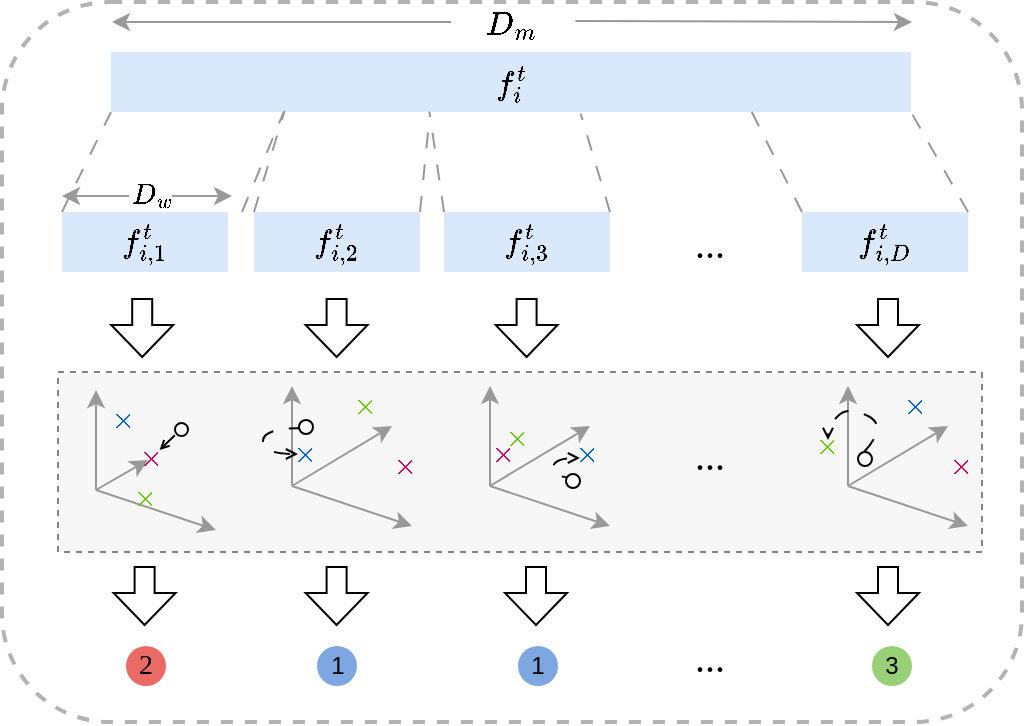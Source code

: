 <mxfile version="26.0.14">
  <diagram name="第 1 页" id="QJdAw4eCsFXrdTgtcEzi">
    <mxGraphModel dx="1423" dy="743" grid="1" gridSize="10" guides="1" tooltips="1" connect="1" arrows="1" fold="1" page="1" pageScale="1" pageWidth="827" pageHeight="1169" math="1" shadow="0">
      <root>
        <mxCell id="0" />
        <mxCell id="1" parent="0" />
        <mxCell id="fbFfoVUqZsGmRxwtsNzw-73" value="" style="rounded=1;whiteSpace=wrap;html=1;dashed=1;strokeWidth=2;strokeColor=#B3B3B3;" vertex="1" parent="1">
          <mxGeometry x="130" y="45" width="510" height="360" as="geometry" />
        </mxCell>
        <mxCell id="fbFfoVUqZsGmRxwtsNzw-76" value="" style="rounded=0;whiteSpace=wrap;html=1;fillColor=#f5f5f5;fontColor=#333333;strokeColor=#666666;dashed=1;opacity=80;" vertex="1" parent="1">
          <mxGeometry x="158" y="230" width="462" height="90" as="geometry" />
        </mxCell>
        <mxCell id="fbFfoVUqZsGmRxwtsNzw-1" value="&lt;font face=&quot;Times New Roman&quot;&gt;&lt;span style=&quot;font-size: 16px;&quot;&gt;$$f_{i}^{t}$$&lt;/span&gt;&lt;/font&gt;" style="rounded=0;whiteSpace=wrap;html=1;fillColor=#dae8fc;strokeColor=none;" vertex="1" parent="1">
          <mxGeometry x="184.5" y="70" width="400" height="30" as="geometry" />
        </mxCell>
        <mxCell id="fbFfoVUqZsGmRxwtsNzw-3" value="" style="endArrow=classic;html=1;rounded=0;exitX=0;exitY=0.5;exitDx=0;exitDy=0;strokeColor=#999999;align=center;verticalAlign=middle;fontFamily=Helvetica;fontSize=11;fontColor=default;labelBackgroundColor=default;" edge="1" parent="1" source="fbFfoVUqZsGmRxwtsNzw-4">
          <mxGeometry width="50" height="50" relative="1" as="geometry">
            <mxPoint x="278" y="150" as="sourcePoint" />
            <mxPoint x="185" y="55" as="targetPoint" />
          </mxGeometry>
        </mxCell>
        <mxCell id="fbFfoVUqZsGmRxwtsNzw-4" value="&lt;font style=&quot;font-size: 16px;&quot; face=&quot;Times New Roman&quot;&gt;$$D_m$$&lt;/font&gt;" style="text;strokeColor=none;align=center;fillColor=none;html=1;verticalAlign=middle;whiteSpace=wrap;rounded=0;" vertex="1" parent="1">
          <mxGeometry x="354.5" y="45" width="60" height="20" as="geometry" />
        </mxCell>
        <mxCell id="fbFfoVUqZsGmRxwtsNzw-5" value="" style="endArrow=classic;html=1;rounded=0;exitX=1.036;exitY=0.476;exitDx=0;exitDy=0;exitPerimeter=0;strokeColor=#999999;align=center;verticalAlign=middle;fontFamily=Helvetica;fontSize=11;fontColor=default;labelBackgroundColor=default;" edge="1" parent="1" source="fbFfoVUqZsGmRxwtsNzw-4">
          <mxGeometry width="50" height="50" relative="1" as="geometry">
            <mxPoint x="365" y="65" as="sourcePoint" />
            <mxPoint x="585" y="55" as="targetPoint" />
          </mxGeometry>
        </mxCell>
        <mxCell id="fbFfoVUqZsGmRxwtsNzw-6" value="&lt;b&gt;&lt;font style=&quot;font-size: 16px;&quot; face=&quot;Times New Roman&quot;&gt;$$f_{i,1}^{t}$$&lt;/font&gt;&lt;/b&gt;" style="rounded=0;whiteSpace=wrap;html=1;strokeColor=none;fillColor=#dae8fc;" vertex="1" parent="1">
          <mxGeometry x="160" y="150" width="83" height="30" as="geometry" />
        </mxCell>
        <mxCell id="fbFfoVUqZsGmRxwtsNzw-7" value="&lt;b&gt;&lt;font style=&quot;font-size: 16px;&quot; face=&quot;Times New Roman&quot;&gt;$$f_{i,2}^{t}$$&lt;/font&gt;&lt;/b&gt;" style="rounded=0;whiteSpace=wrap;html=1;fillColor=#dae8fc;strokeColor=none;" vertex="1" parent="1">
          <mxGeometry x="256" y="150" width="83" height="30" as="geometry" />
        </mxCell>
        <mxCell id="fbFfoVUqZsGmRxwtsNzw-8" value="&lt;b&gt;&lt;font style=&quot;font-size: 16px;&quot; face=&quot;Times New Roman&quot;&gt;$$f_{i,D}^{t}$$&lt;/font&gt;&lt;/b&gt;" style="rounded=0;whiteSpace=wrap;html=1;fillColor=#dae8fc;strokeColor=none;" vertex="1" parent="1">
          <mxGeometry x="530" y="150" width="83" height="30" as="geometry" />
        </mxCell>
        <mxCell id="fbFfoVUqZsGmRxwtsNzw-9" value="" style="endArrow=none;html=1;rounded=0;exitX=0;exitY=0;exitDx=0;exitDy=0;entryX=0;entryY=1;entryDx=0;entryDy=0;dashed=1;dashPattern=8 8;strokeColor=#999999;align=center;verticalAlign=middle;fontFamily=Helvetica;fontSize=11;fontColor=default;labelBackgroundColor=default;startFill=0;" edge="1" parent="1" source="fbFfoVUqZsGmRxwtsNzw-6" target="fbFfoVUqZsGmRxwtsNzw-1">
          <mxGeometry width="50" height="50" relative="1" as="geometry">
            <mxPoint x="297" y="170" as="sourcePoint" />
            <mxPoint x="187" y="120" as="targetPoint" />
          </mxGeometry>
        </mxCell>
        <mxCell id="fbFfoVUqZsGmRxwtsNzw-10" value="" style="endArrow=none;html=1;rounded=0;exitX=0;exitY=0;exitDx=0;exitDy=0;entryX=0.216;entryY=0.996;entryDx=0;entryDy=0;dashed=1;dashPattern=8 8;strokeColor=#999999;align=center;verticalAlign=middle;fontFamily=Helvetica;fontSize=11;fontColor=default;labelBackgroundColor=default;startFill=0;entryPerimeter=0;" edge="1" parent="1" target="fbFfoVUqZsGmRxwtsNzw-1">
          <mxGeometry width="50" height="50" relative="1" as="geometry">
            <mxPoint x="250" y="150" as="sourcePoint" />
            <mxPoint x="267" y="110" as="targetPoint" />
          </mxGeometry>
        </mxCell>
        <mxCell id="fbFfoVUqZsGmRxwtsNzw-11" value="" style="endArrow=none;html=1;rounded=0;exitX=0;exitY=0;exitDx=0;exitDy=0;dashed=1;dashPattern=8 8;strokeColor=#999999;align=center;verticalAlign=middle;fontFamily=Helvetica;fontSize=11;fontColor=default;labelBackgroundColor=default;startFill=0;entryX=0.217;entryY=0.978;entryDx=0;entryDy=0;entryPerimeter=0;" edge="1" parent="1" source="fbFfoVUqZsGmRxwtsNzw-7" target="fbFfoVUqZsGmRxwtsNzw-1">
          <mxGeometry width="50" height="50" relative="1" as="geometry">
            <mxPoint x="260" y="160" as="sourcePoint" />
            <mxPoint x="267" y="110" as="targetPoint" />
          </mxGeometry>
        </mxCell>
        <mxCell id="fbFfoVUqZsGmRxwtsNzw-12" value="" style="endArrow=none;html=1;rounded=0;exitX=1;exitY=0;exitDx=0;exitDy=0;dashed=1;dashPattern=8 8;strokeColor=#999999;align=center;verticalAlign=middle;fontFamily=Helvetica;fontSize=11;fontColor=default;labelBackgroundColor=default;startFill=0;" edge="1" parent="1" source="fbFfoVUqZsGmRxwtsNzw-7">
          <mxGeometry width="50" height="50" relative="1" as="geometry">
            <mxPoint x="369" y="150" as="sourcePoint" />
            <mxPoint x="343" y="110" as="targetPoint" />
          </mxGeometry>
        </mxCell>
        <mxCell id="fbFfoVUqZsGmRxwtsNzw-13" value="&lt;font style=&quot;font-size: 20px;&quot; face=&quot;Times New Roman&quot;&gt;...&lt;/font&gt;" style="text;strokeColor=none;align=center;fillColor=none;html=1;verticalAlign=middle;whiteSpace=wrap;rounded=0;" vertex="1" parent="1">
          <mxGeometry x="454" y="150" width="60" height="30" as="geometry" />
        </mxCell>
        <mxCell id="fbFfoVUqZsGmRxwtsNzw-14" value="" style="endArrow=none;html=1;rounded=0;exitX=0;exitY=0;exitDx=0;exitDy=0;dashed=1;dashPattern=8 8;entryX=0.801;entryY=1;entryDx=0;entryDy=0;entryPerimeter=0;strokeColor=#999999;align=center;verticalAlign=middle;fontFamily=Helvetica;fontSize=11;fontColor=default;labelBackgroundColor=default;startFill=0;" edge="1" parent="1" source="fbFfoVUqZsGmRxwtsNzw-8" target="fbFfoVUqZsGmRxwtsNzw-1">
          <mxGeometry width="50" height="50" relative="1" as="geometry">
            <mxPoint x="356" y="160" as="sourcePoint" />
            <mxPoint x="353" y="120" as="targetPoint" />
          </mxGeometry>
        </mxCell>
        <mxCell id="fbFfoVUqZsGmRxwtsNzw-15" value="" style="endArrow=none;html=1;rounded=0;exitX=1;exitY=0;exitDx=0;exitDy=0;dashed=1;dashPattern=8 8;entryX=1;entryY=1;entryDx=0;entryDy=0;strokeColor=#999999;align=center;verticalAlign=middle;fontFamily=Helvetica;fontSize=11;fontColor=default;labelBackgroundColor=default;startFill=0;" edge="1" parent="1" source="fbFfoVUqZsGmRxwtsNzw-8" target="fbFfoVUqZsGmRxwtsNzw-1">
          <mxGeometry width="50" height="50" relative="1" as="geometry">
            <mxPoint x="547" y="160" as="sourcePoint" />
            <mxPoint x="538" y="121" as="targetPoint" />
          </mxGeometry>
        </mxCell>
        <mxCell id="fbFfoVUqZsGmRxwtsNzw-16" value="&lt;b&gt;&lt;font style=&quot;font-size: 16px;&quot; face=&quot;Times New Roman&quot;&gt;$$f_{i,3}^{t}$$&lt;/font&gt;&lt;/b&gt;" style="rounded=0;whiteSpace=wrap;html=1;strokeColor=none;fillColor=#dae8fc;" vertex="1" parent="1">
          <mxGeometry x="351" y="150" width="83" height="30" as="geometry" />
        </mxCell>
        <mxCell id="fbFfoVUqZsGmRxwtsNzw-17" value="" style="endArrow=none;html=1;rounded=0;exitX=0;exitY=0;exitDx=0;exitDy=0;dashed=1;dashPattern=8 8;entryX=0.398;entryY=0.993;entryDx=0;entryDy=0;entryPerimeter=0;strokeColor=#999999;align=center;verticalAlign=middle;fontFamily=Helvetica;fontSize=11;fontColor=default;labelBackgroundColor=default;startFill=0;" edge="1" parent="1" source="fbFfoVUqZsGmRxwtsNzw-16" target="fbFfoVUqZsGmRxwtsNzw-1">
          <mxGeometry width="50" height="50" relative="1" as="geometry">
            <mxPoint x="356" y="160" as="sourcePoint" />
            <mxPoint x="353" y="120" as="targetPoint" />
          </mxGeometry>
        </mxCell>
        <mxCell id="fbFfoVUqZsGmRxwtsNzw-18" value="" style="endArrow=none;html=1;rounded=0;exitX=1;exitY=0;exitDx=0;exitDy=0;dashed=1;dashPattern=8 8;entryX=0.587;entryY=1.024;entryDx=0;entryDy=0;entryPerimeter=0;strokeColor=#999999;align=center;verticalAlign=middle;fontFamily=Helvetica;fontSize=11;fontColor=default;labelBackgroundColor=default;startFill=0;" edge="1" parent="1" source="fbFfoVUqZsGmRxwtsNzw-16" target="fbFfoVUqZsGmRxwtsNzw-1">
          <mxGeometry width="50" height="50" relative="1" as="geometry">
            <mxPoint x="441" y="150" as="sourcePoint" />
            <mxPoint x="427" y="110" as="targetPoint" />
          </mxGeometry>
        </mxCell>
        <mxCell id="fbFfoVUqZsGmRxwtsNzw-28" value="&lt;font style=&quot;font-size: 14px;&quot; face=&quot;Times New Roman&quot;&gt;2&lt;/font&gt;" style="ellipse;whiteSpace=wrap;html=1;aspect=fixed;fillColor=#EA6B66;strokeColor=none;" vertex="1" parent="1">
          <mxGeometry x="192" y="367" width="20" height="20" as="geometry" />
        </mxCell>
        <mxCell id="fbFfoVUqZsGmRxwtsNzw-30" value="1" style="ellipse;whiteSpace=wrap;html=1;aspect=fixed;align=center;verticalAlign=middle;fontFamily=Helvetica;fontSize=12;fontColor=default;fillColor=#7EA6E0;strokeColor=none;" vertex="1" parent="1">
          <mxGeometry x="287.5" y="367" width="20" height="20" as="geometry" />
        </mxCell>
        <mxCell id="fbFfoVUqZsGmRxwtsNzw-31" value="1" style="ellipse;whiteSpace=wrap;html=1;aspect=fixed;align=center;verticalAlign=middle;fontFamily=Helvetica;fontSize=12;fontColor=default;fillColor=#7EA6E0;strokeColor=none;" vertex="1" parent="1">
          <mxGeometry x="388" y="367" width="20" height="20" as="geometry" />
        </mxCell>
        <mxCell id="fbFfoVUqZsGmRxwtsNzw-32" value="3" style="ellipse;whiteSpace=wrap;html=1;aspect=fixed;align=center;verticalAlign=middle;fontFamily=Helvetica;fontSize=12;fontColor=default;fillColor=#97D077;strokeColor=none;" vertex="1" parent="1">
          <mxGeometry x="565" y="367" width="20" height="20" as="geometry" />
        </mxCell>
        <mxCell id="fbFfoVUqZsGmRxwtsNzw-35" value="&lt;font style=&quot;font-size: 20px;&quot; face=&quot;Times New Roman&quot;&gt;...&lt;/font&gt;" style="text;strokeColor=none;align=center;fillColor=none;html=1;verticalAlign=middle;whiteSpace=wrap;rounded=0;" vertex="1" parent="1">
          <mxGeometry x="454" y="255.5" width="60" height="30" as="geometry" />
        </mxCell>
        <mxCell id="fbFfoVUqZsGmRxwtsNzw-36" value="&lt;font style=&quot;font-size: 20px;&quot; face=&quot;Times New Roman&quot;&gt;...&lt;/font&gt;" style="text;strokeColor=none;align=center;fillColor=none;html=1;verticalAlign=middle;whiteSpace=wrap;rounded=0;" vertex="1" parent="1">
          <mxGeometry x="454" y="357" width="60" height="30" as="geometry" />
        </mxCell>
        <mxCell id="fbFfoVUqZsGmRxwtsNzw-37" value="" style="shape=flexArrow;endArrow=classic;html=1;rounded=0;endSize=5;startSize=4;" edge="1" parent="1">
          <mxGeometry width="50" height="50" relative="1" as="geometry">
            <mxPoint x="201.3" y="327" as="sourcePoint" />
            <mxPoint x="201.3" y="357" as="targetPoint" />
          </mxGeometry>
        </mxCell>
        <mxCell id="fbFfoVUqZsGmRxwtsNzw-38" value="" style="shape=flexArrow;endArrow=classic;html=1;rounded=0;endSize=5;startSize=4;" edge="1" parent="1">
          <mxGeometry width="50" height="50" relative="1" as="geometry">
            <mxPoint x="297.3" y="327" as="sourcePoint" />
            <mxPoint x="297.3" y="357" as="targetPoint" />
          </mxGeometry>
        </mxCell>
        <mxCell id="fbFfoVUqZsGmRxwtsNzw-39" value="" style="shape=flexArrow;endArrow=classic;html=1;rounded=0;endSize=5;startSize=4;" edge="1" parent="1">
          <mxGeometry width="50" height="50" relative="1" as="geometry">
            <mxPoint x="397" y="327" as="sourcePoint" />
            <mxPoint x="397" y="357" as="targetPoint" />
          </mxGeometry>
        </mxCell>
        <mxCell id="fbFfoVUqZsGmRxwtsNzw-40" value="" style="shape=flexArrow;endArrow=classic;html=1;rounded=0;endSize=5;startSize=4;" edge="1" parent="1">
          <mxGeometry width="50" height="50" relative="1" as="geometry">
            <mxPoint x="573" y="327" as="sourcePoint" />
            <mxPoint x="573" y="357" as="targetPoint" />
          </mxGeometry>
        </mxCell>
        <mxCell id="fbFfoVUqZsGmRxwtsNzw-41" value="" style="shape=flexArrow;endArrow=classic;html=1;rounded=0;endSize=5;startSize=4;" edge="1" parent="1">
          <mxGeometry width="50" height="50" relative="1" as="geometry">
            <mxPoint x="200.1" y="193" as="sourcePoint" />
            <mxPoint x="200.1" y="223" as="targetPoint" />
          </mxGeometry>
        </mxCell>
        <mxCell id="fbFfoVUqZsGmRxwtsNzw-42" value="" style="shape=flexArrow;endArrow=classic;html=1;rounded=0;endSize=5;startSize=4;" edge="1" parent="1">
          <mxGeometry width="50" height="50" relative="1" as="geometry">
            <mxPoint x="297.3" y="193" as="sourcePoint" />
            <mxPoint x="297.3" y="223" as="targetPoint" />
          </mxGeometry>
        </mxCell>
        <mxCell id="fbFfoVUqZsGmRxwtsNzw-43" value="" style="shape=flexArrow;endArrow=classic;html=1;rounded=0;endSize=5;startSize=4;" edge="1" parent="1">
          <mxGeometry width="50" height="50" relative="1" as="geometry">
            <mxPoint x="392.3" y="193" as="sourcePoint" />
            <mxPoint x="392.3" y="223" as="targetPoint" />
          </mxGeometry>
        </mxCell>
        <mxCell id="fbFfoVUqZsGmRxwtsNzw-44" value="" style="shape=flexArrow;endArrow=classic;html=1;rounded=0;endSize=5;startSize=4;" edge="1" parent="1">
          <mxGeometry width="50" height="50" relative="1" as="geometry">
            <mxPoint x="573" y="193" as="sourcePoint" />
            <mxPoint x="573" y="223" as="targetPoint" />
          </mxGeometry>
        </mxCell>
        <mxCell id="fbFfoVUqZsGmRxwtsNzw-45" value="" style="endArrow=classic;html=1;rounded=0;strokeColor=#999999;" edge="1" parent="1">
          <mxGeometry width="50" height="50" relative="1" as="geometry">
            <mxPoint x="177" y="289" as="sourcePoint" />
            <mxPoint x="177" y="239" as="targetPoint" />
          </mxGeometry>
        </mxCell>
        <mxCell id="fbFfoVUqZsGmRxwtsNzw-46" value="" style="endArrow=classic;html=1;rounded=0;strokeColor=#999999;align=center;verticalAlign=middle;fontFamily=Helvetica;fontSize=11;fontColor=default;labelBackgroundColor=default;" edge="1" parent="1">
          <mxGeometry width="50" height="50" relative="1" as="geometry">
            <mxPoint x="177" y="289" as="sourcePoint" />
            <mxPoint x="237" y="309" as="targetPoint" />
          </mxGeometry>
        </mxCell>
        <mxCell id="fbFfoVUqZsGmRxwtsNzw-47" value="" style="endArrow=classic;html=1;rounded=0;strokeColor=#999999;align=center;verticalAlign=middle;fontFamily=Helvetica;fontSize=11;fontColor=default;labelBackgroundColor=default;" edge="1" parent="1">
          <mxGeometry width="50" height="50" relative="1" as="geometry">
            <mxPoint x="177" y="289" as="sourcePoint" />
            <mxPoint x="203" y="274" as="targetPoint" />
          </mxGeometry>
        </mxCell>
        <mxCell id="fbFfoVUqZsGmRxwtsNzw-48" value="&lt;font style=&quot;color: rgb(0, 102, 204);&quot; face=&quot;Times New Roman&quot;&gt;&lt;span style=&quot;font-size: 14px;&quot;&gt;&lt;b style=&quot;&quot;&gt;$$\times$$&lt;/b&gt;&lt;/span&gt;&lt;/font&gt;" style="text;strokeColor=none;align=center;fillColor=none;html=1;verticalAlign=middle;whiteSpace=wrap;rounded=0;strokeWidth=6;" vertex="1" parent="1">
          <mxGeometry x="180.5" y="244" width="20" height="20" as="geometry" />
        </mxCell>
        <mxCell id="fbFfoVUqZsGmRxwtsNzw-49" value="&lt;font style=&quot;color: rgb(204, 0, 102);&quot; face=&quot;Times New Roman&quot;&gt;&lt;span style=&quot;font-size: 14px;&quot;&gt;$$\times$$&lt;/span&gt;&lt;/font&gt;" style="text;strokeColor=none;align=center;fillColor=none;html=1;verticalAlign=middle;whiteSpace=wrap;rounded=0;" vertex="1" parent="1">
          <mxGeometry x="195" y="263" width="20" height="20" as="geometry" />
        </mxCell>
        <mxCell id="fbFfoVUqZsGmRxwtsNzw-50" style="rounded=0;orthogonalLoop=1;jettySize=auto;html=1;exitX=1.072;exitY=-0.07;exitDx=0;exitDy=0;endArrow=open;endFill=0;startSize=9;endSize=3;exitPerimeter=0;" edge="1" parent="1" source="fbFfoVUqZsGmRxwtsNzw-49">
          <mxGeometry relative="1" as="geometry">
            <mxPoint x="221.952" y="255.548" as="sourcePoint" />
            <mxPoint x="208.787" y="269" as="targetPoint" />
          </mxGeometry>
        </mxCell>
        <mxCell id="fbFfoVUqZsGmRxwtsNzw-51" value="" style="ellipse;whiteSpace=wrap;html=1;aspect=fixed;strokeWidth=1;" vertex="1" parent="1">
          <mxGeometry x="216.5" y="255.5" width="6.5" height="6.5" as="geometry" />
        </mxCell>
        <mxCell id="fbFfoVUqZsGmRxwtsNzw-52" value="&lt;font style=&quot;color: rgb(102, 204, 0);&quot; face=&quot;Times New Roman&quot;&gt;&lt;span style=&quot;font-size: 14px;&quot;&gt;$$\times$$&lt;/span&gt;&lt;/font&gt;" style="text;strokeColor=none;align=center;fillColor=none;html=1;verticalAlign=middle;whiteSpace=wrap;rounded=0;" vertex="1" parent="1">
          <mxGeometry x="192" y="283" width="20" height="20" as="geometry" />
        </mxCell>
        <mxCell id="fbFfoVUqZsGmRxwtsNzw-53" value="" style="endArrow=classic;html=1;rounded=0;strokeColor=#999999;align=center;verticalAlign=middle;fontFamily=Helvetica;fontSize=11;fontColor=default;labelBackgroundColor=default;" edge="1" parent="1">
          <mxGeometry width="50" height="50" relative="1" as="geometry">
            <mxPoint x="275" y="287" as="sourcePoint" />
            <mxPoint x="275" y="237" as="targetPoint" />
          </mxGeometry>
        </mxCell>
        <mxCell id="fbFfoVUqZsGmRxwtsNzw-54" value="" style="endArrow=classic;html=1;rounded=0;strokeColor=#999999;align=center;verticalAlign=middle;fontFamily=Helvetica;fontSize=11;fontColor=default;labelBackgroundColor=default;" edge="1" parent="1">
          <mxGeometry width="50" height="50" relative="1" as="geometry">
            <mxPoint x="275" y="287" as="sourcePoint" />
            <mxPoint x="335" y="307" as="targetPoint" />
          </mxGeometry>
        </mxCell>
        <mxCell id="fbFfoVUqZsGmRxwtsNzw-55" value="" style="endArrow=classic;html=1;rounded=0;strokeColor=#999999;align=center;verticalAlign=middle;fontFamily=Helvetica;fontSize=11;fontColor=default;labelBackgroundColor=default;" edge="1" parent="1">
          <mxGeometry width="50" height="50" relative="1" as="geometry">
            <mxPoint x="275" y="287" as="sourcePoint" />
            <mxPoint x="325" y="257" as="targetPoint" />
          </mxGeometry>
        </mxCell>
        <mxCell id="fbFfoVUqZsGmRxwtsNzw-56" value="&lt;font style=&quot;color: rgb(0, 102, 204);&quot; face=&quot;Times New Roman&quot;&gt;&lt;span style=&quot;font-size: 14px;&quot;&gt;$$\times$$&lt;/span&gt;&lt;/font&gt;" style="text;strokeColor=none;align=center;fillColor=none;html=1;verticalAlign=middle;whiteSpace=wrap;rounded=0;" vertex="1" parent="1">
          <mxGeometry x="272" y="261" width="20" height="20" as="geometry" />
        </mxCell>
        <mxCell id="fbFfoVUqZsGmRxwtsNzw-57" value="&lt;font style=&quot;color: rgb(204, 0, 102);&quot; face=&quot;Times New Roman&quot;&gt;&lt;span style=&quot;font-size: 14px;&quot;&gt;$$\times$$&lt;/span&gt;&lt;/font&gt;" style="text;strokeColor=none;align=center;fillColor=none;html=1;verticalAlign=middle;whiteSpace=wrap;rounded=0;" vertex="1" parent="1">
          <mxGeometry x="322" y="267" width="20" height="20" as="geometry" />
        </mxCell>
        <mxCell id="fbFfoVUqZsGmRxwtsNzw-58" style="edgeStyle=orthogonalEdgeStyle;rounded=0;orthogonalLoop=1;jettySize=auto;html=1;curved=1;endArrow=open;endFill=0;endSize=4;dashed=1;dashPattern=8 8;" edge="1" parent="1">
          <mxGeometry relative="1" as="geometry">
            <mxPoint x="281.5" y="258" as="sourcePoint" />
            <mxPoint x="278" y="271.0" as="targetPoint" />
            <Array as="points">
              <mxPoint x="260.5" y="258" />
              <mxPoint x="260.5" y="271" />
            </Array>
          </mxGeometry>
        </mxCell>
        <mxCell id="fbFfoVUqZsGmRxwtsNzw-59" value="" style="ellipse;whiteSpace=wrap;html=1;aspect=fixed;strokeWidth=1;" vertex="1" parent="1">
          <mxGeometry x="278.5" y="254" width="7" height="7" as="geometry" />
        </mxCell>
        <mxCell id="fbFfoVUqZsGmRxwtsNzw-60" value="&lt;font style=&quot;color: rgb(102, 204, 0);&quot; face=&quot;Times New Roman&quot;&gt;&lt;span style=&quot;font-size: 14px;&quot;&gt;$$\times$$&lt;/span&gt;&lt;/font&gt;" style="text;strokeColor=none;align=center;fillColor=none;html=1;verticalAlign=middle;whiteSpace=wrap;rounded=0;" vertex="1" parent="1">
          <mxGeometry x="302" y="237" width="20" height="20" as="geometry" />
        </mxCell>
        <mxCell id="fbFfoVUqZsGmRxwtsNzw-61" value="" style="endArrow=classic;html=1;rounded=0;strokeColor=#999999;align=center;verticalAlign=middle;fontFamily=Helvetica;fontSize=11;fontColor=default;labelBackgroundColor=default;" edge="1" parent="1">
          <mxGeometry width="50" height="50" relative="1" as="geometry">
            <mxPoint x="374" y="287" as="sourcePoint" />
            <mxPoint x="374" y="237" as="targetPoint" />
          </mxGeometry>
        </mxCell>
        <mxCell id="fbFfoVUqZsGmRxwtsNzw-62" value="" style="endArrow=classic;html=1;rounded=0;strokeColor=#999999;align=center;verticalAlign=middle;fontFamily=Helvetica;fontSize=11;fontColor=default;labelBackgroundColor=default;" edge="1" parent="1">
          <mxGeometry width="50" height="50" relative="1" as="geometry">
            <mxPoint x="374" y="287" as="sourcePoint" />
            <mxPoint x="434" y="307" as="targetPoint" />
          </mxGeometry>
        </mxCell>
        <mxCell id="fbFfoVUqZsGmRxwtsNzw-63" value="" style="endArrow=classic;html=1;rounded=0;strokeColor=#999999;align=center;verticalAlign=middle;fontFamily=Helvetica;fontSize=11;fontColor=default;labelBackgroundColor=default;" edge="1" parent="1">
          <mxGeometry width="50" height="50" relative="1" as="geometry">
            <mxPoint x="374" y="287" as="sourcePoint" />
            <mxPoint x="424" y="257" as="targetPoint" />
          </mxGeometry>
        </mxCell>
        <mxCell id="fbFfoVUqZsGmRxwtsNzw-64" value="&lt;font style=&quot;color: rgb(0, 102, 204);&quot; face=&quot;Times New Roman&quot;&gt;&lt;span style=&quot;font-size: 14px;&quot;&gt;$$\times$$&lt;/span&gt;&lt;/font&gt;" style="text;strokeColor=none;align=center;fillColor=none;html=1;verticalAlign=middle;whiteSpace=wrap;rounded=0;" vertex="1" parent="1">
          <mxGeometry x="413" y="261" width="20" height="20" as="geometry" />
        </mxCell>
        <mxCell id="fbFfoVUqZsGmRxwtsNzw-65" value="&lt;font style=&quot;color: rgb(204, 0, 102);&quot; face=&quot;Times New Roman&quot;&gt;&lt;span style=&quot;font-size: 14px;&quot;&gt;$$\times$$&lt;/span&gt;&lt;/font&gt;" style="text;strokeColor=none;align=center;fillColor=none;html=1;verticalAlign=middle;whiteSpace=wrap;rounded=0;" vertex="1" parent="1">
          <mxGeometry x="371" y="261" width="20" height="20" as="geometry" />
        </mxCell>
        <mxCell id="fbFfoVUqZsGmRxwtsNzw-66" style="edgeStyle=orthogonalEdgeStyle;rounded=0;orthogonalLoop=1;jettySize=auto;html=1;exitX=0.5;exitY=0;exitDx=0;exitDy=0;entryX=0;entryY=0.5;entryDx=0;entryDy=0;curved=1;endArrow=open;endFill=0;endSize=4;dashed=1;dashPattern=8 8;startSize=6;" edge="1" parent="1">
          <mxGeometry relative="1" as="geometry">
            <mxPoint x="418" y="283" as="sourcePoint" />
            <mxPoint x="419" y="273" as="targetPoint" />
            <Array as="points">
              <mxPoint x="405.5" y="283" />
              <mxPoint x="405.5" y="273" />
            </Array>
          </mxGeometry>
        </mxCell>
        <mxCell id="fbFfoVUqZsGmRxwtsNzw-67" value="" style="ellipse;whiteSpace=wrap;html=1;aspect=fixed;strokeWidth=1;" vertex="1" parent="1">
          <mxGeometry x="412" y="281" width="7" height="7" as="geometry" />
        </mxCell>
        <mxCell id="fbFfoVUqZsGmRxwtsNzw-68" value="&lt;font style=&quot;color: rgb(102, 204, 0);&quot; face=&quot;Times New Roman&quot;&gt;&lt;span style=&quot;font-size: 14px;&quot;&gt;$$\times$$&lt;/span&gt;&lt;/font&gt;" style="text;strokeColor=none;align=center;fillColor=none;html=1;verticalAlign=middle;whiteSpace=wrap;rounded=0;" vertex="1" parent="1">
          <mxGeometry x="378" y="253" width="20" height="20" as="geometry" />
        </mxCell>
        <mxCell id="fbFfoVUqZsGmRxwtsNzw-69" value="&lt;font style=&quot;font-size: 14px;&quot; face=&quot;Times New Roman&quot;&gt;$$D_w$$&lt;/font&gt;" style="text;strokeColor=none;align=center;fillColor=none;html=1;verticalAlign=middle;whiteSpace=wrap;rounded=0;" vertex="1" parent="1">
          <mxGeometry x="193.5" y="134.5" width="21.5" height="15" as="geometry" />
        </mxCell>
        <mxCell id="fbFfoVUqZsGmRxwtsNzw-70" value="" style="endArrow=classic;html=1;rounded=0;strokeColor=#999999;align=center;verticalAlign=middle;fontFamily=Helvetica;fontSize=11;fontColor=default;labelBackgroundColor=default;exitX=0;exitY=0.5;exitDx=0;exitDy=0;" edge="1" parent="1" source="fbFfoVUqZsGmRxwtsNzw-69">
          <mxGeometry width="50" height="50" relative="1" as="geometry">
            <mxPoint x="230" y="30" as="sourcePoint" />
            <mxPoint x="160" y="142" as="targetPoint" />
          </mxGeometry>
        </mxCell>
        <mxCell id="fbFfoVUqZsGmRxwtsNzw-71" value="" style="endArrow=classic;html=1;rounded=0;strokeColor=#999999;align=center;verticalAlign=middle;fontFamily=Helvetica;fontSize=11;fontColor=default;labelBackgroundColor=default;exitX=1;exitY=0.5;exitDx=0;exitDy=0;" edge="1" parent="1" source="fbFfoVUqZsGmRxwtsNzw-69">
          <mxGeometry width="50" height="50" relative="1" as="geometry">
            <mxPoint x="204" y="152" as="sourcePoint" />
            <mxPoint x="245" y="142" as="targetPoint" />
          </mxGeometry>
        </mxCell>
        <mxCell id="fbFfoVUqZsGmRxwtsNzw-20" value="" style="endArrow=classic;html=1;rounded=0;strokeColor=#999999;align=center;verticalAlign=middle;fontFamily=Helvetica;fontSize=11;fontColor=default;labelBackgroundColor=default;" edge="1" parent="1">
          <mxGeometry width="50" height="50" relative="1" as="geometry">
            <mxPoint x="553" y="287" as="sourcePoint" />
            <mxPoint x="553" y="237" as="targetPoint" />
          </mxGeometry>
        </mxCell>
        <mxCell id="fbFfoVUqZsGmRxwtsNzw-21" value="" style="endArrow=classic;html=1;rounded=0;strokeColor=#999999;align=center;verticalAlign=middle;fontFamily=Helvetica;fontSize=11;fontColor=default;labelBackgroundColor=default;" edge="1" parent="1">
          <mxGeometry width="50" height="50" relative="1" as="geometry">
            <mxPoint x="553" y="287" as="sourcePoint" />
            <mxPoint x="613" y="307" as="targetPoint" />
          </mxGeometry>
        </mxCell>
        <mxCell id="fbFfoVUqZsGmRxwtsNzw-22" value="" style="endArrow=classic;html=1;rounded=0;strokeColor=#999999;align=center;verticalAlign=middle;fontFamily=Helvetica;fontSize=11;fontColor=default;labelBackgroundColor=default;" edge="1" parent="1">
          <mxGeometry width="50" height="50" relative="1" as="geometry">
            <mxPoint x="553" y="287" as="sourcePoint" />
            <mxPoint x="603" y="257" as="targetPoint" />
          </mxGeometry>
        </mxCell>
        <mxCell id="fbFfoVUqZsGmRxwtsNzw-23" value="&lt;font style=&quot;color: rgb(102, 204, 0);&quot; face=&quot;Times New Roman&quot;&gt;&lt;span style=&quot;font-size: 14px;&quot;&gt;$$\times$$&lt;/span&gt;&lt;/font&gt;" style="text;strokeColor=none;align=center;fillColor=none;html=1;verticalAlign=middle;whiteSpace=wrap;rounded=0;" vertex="1" parent="1">
          <mxGeometry x="533" y="257" width="20" height="20" as="geometry" />
        </mxCell>
        <mxCell id="fbFfoVUqZsGmRxwtsNzw-24" value="&lt;font style=&quot;color: rgb(0, 102, 204);&quot; face=&quot;Times New Roman&quot;&gt;&lt;span style=&quot;font-size: 14px;&quot;&gt;$$\times$$&lt;/span&gt;&lt;/font&gt;" style="text;strokeColor=none;align=center;fillColor=none;html=1;verticalAlign=middle;whiteSpace=wrap;rounded=0;" vertex="1" parent="1">
          <mxGeometry x="576.5" y="237" width="20" height="20" as="geometry" />
        </mxCell>
        <mxCell id="fbFfoVUqZsGmRxwtsNzw-25" value="&lt;font style=&quot;color: rgb(204, 0, 102);&quot; face=&quot;Times New Roman&quot;&gt;&lt;span style=&quot;font-size: 14px;&quot;&gt;$$\times$$&lt;/span&gt;&lt;/font&gt;" style="text;strokeColor=none;align=center;fillColor=none;html=1;verticalAlign=middle;whiteSpace=wrap;rounded=0;" vertex="1" parent="1">
          <mxGeometry x="600" y="267" width="20" height="20" as="geometry" />
        </mxCell>
        <mxCell id="fbFfoVUqZsGmRxwtsNzw-26" value="" style="ellipse;whiteSpace=wrap;html=1;aspect=fixed;strokeWidth=1;" vertex="1" parent="1">
          <mxGeometry x="558" y="270" width="7" height="7" as="geometry" />
        </mxCell>
        <mxCell id="fbFfoVUqZsGmRxwtsNzw-27" value="" style="curved=1;endArrow=open;html=1;rounded=0;exitX=0.5;exitY=0;exitDx=0;exitDy=0;entryX=0.529;entryY=0.005;entryDx=0;entryDy=0;entryPerimeter=0;endFill=0;dashed=1;dashPattern=8 8;endSize=4;" edge="1" parent="1">
          <mxGeometry width="50" height="50" relative="1" as="geometry">
            <mxPoint x="561" y="270" as="sourcePoint" />
            <mxPoint x="543" y="264" as="targetPoint" />
            <Array as="points">
              <mxPoint x="573" y="257" />
              <mxPoint x="553" y="247" />
              <mxPoint x="543" y="257" />
            </Array>
          </mxGeometry>
        </mxCell>
      </root>
    </mxGraphModel>
  </diagram>
</mxfile>
